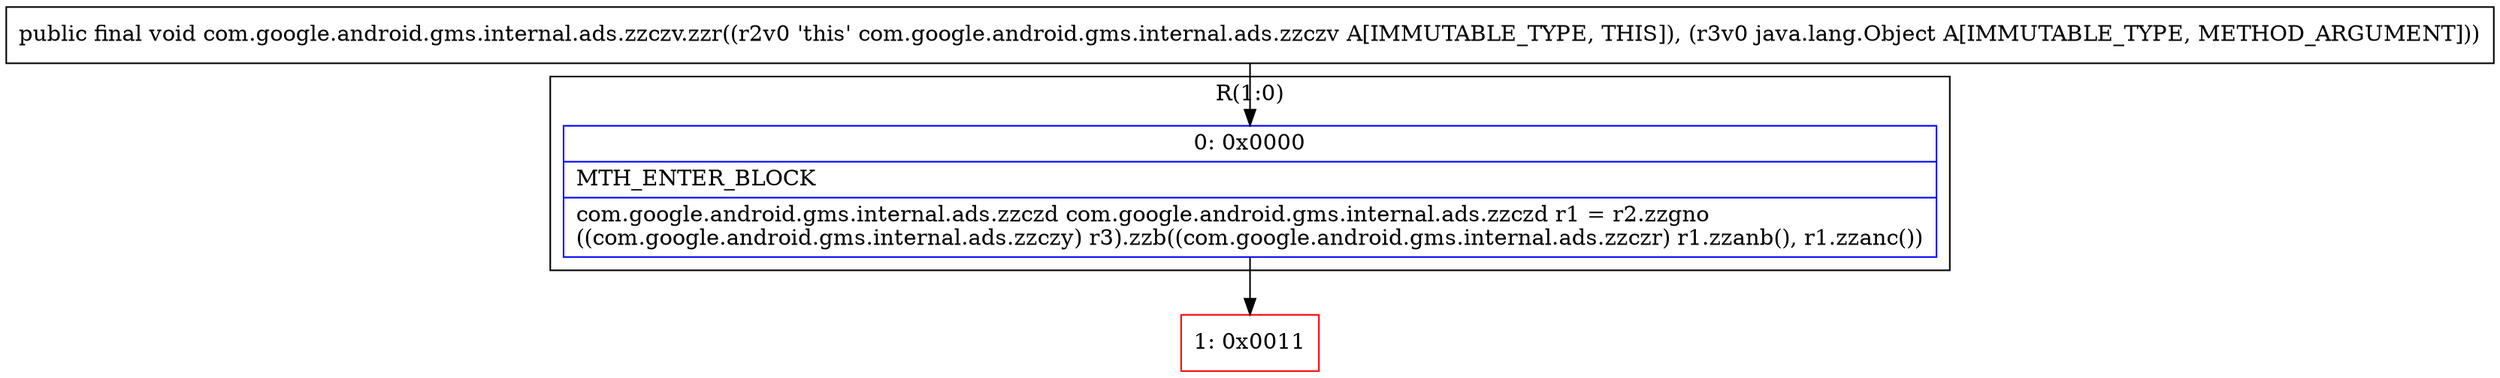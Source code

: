 digraph "CFG forcom.google.android.gms.internal.ads.zzczv.zzr(Ljava\/lang\/Object;)V" {
subgraph cluster_Region_932468216 {
label = "R(1:0)";
node [shape=record,color=blue];
Node_0 [shape=record,label="{0\:\ 0x0000|MTH_ENTER_BLOCK\l|com.google.android.gms.internal.ads.zzczd com.google.android.gms.internal.ads.zzczd r1 = r2.zzgno\l((com.google.android.gms.internal.ads.zzczy) r3).zzb((com.google.android.gms.internal.ads.zzczr) r1.zzanb(), r1.zzanc())\l}"];
}
Node_1 [shape=record,color=red,label="{1\:\ 0x0011}"];
MethodNode[shape=record,label="{public final void com.google.android.gms.internal.ads.zzczv.zzr((r2v0 'this' com.google.android.gms.internal.ads.zzczv A[IMMUTABLE_TYPE, THIS]), (r3v0 java.lang.Object A[IMMUTABLE_TYPE, METHOD_ARGUMENT])) }"];
MethodNode -> Node_0;
Node_0 -> Node_1;
}

